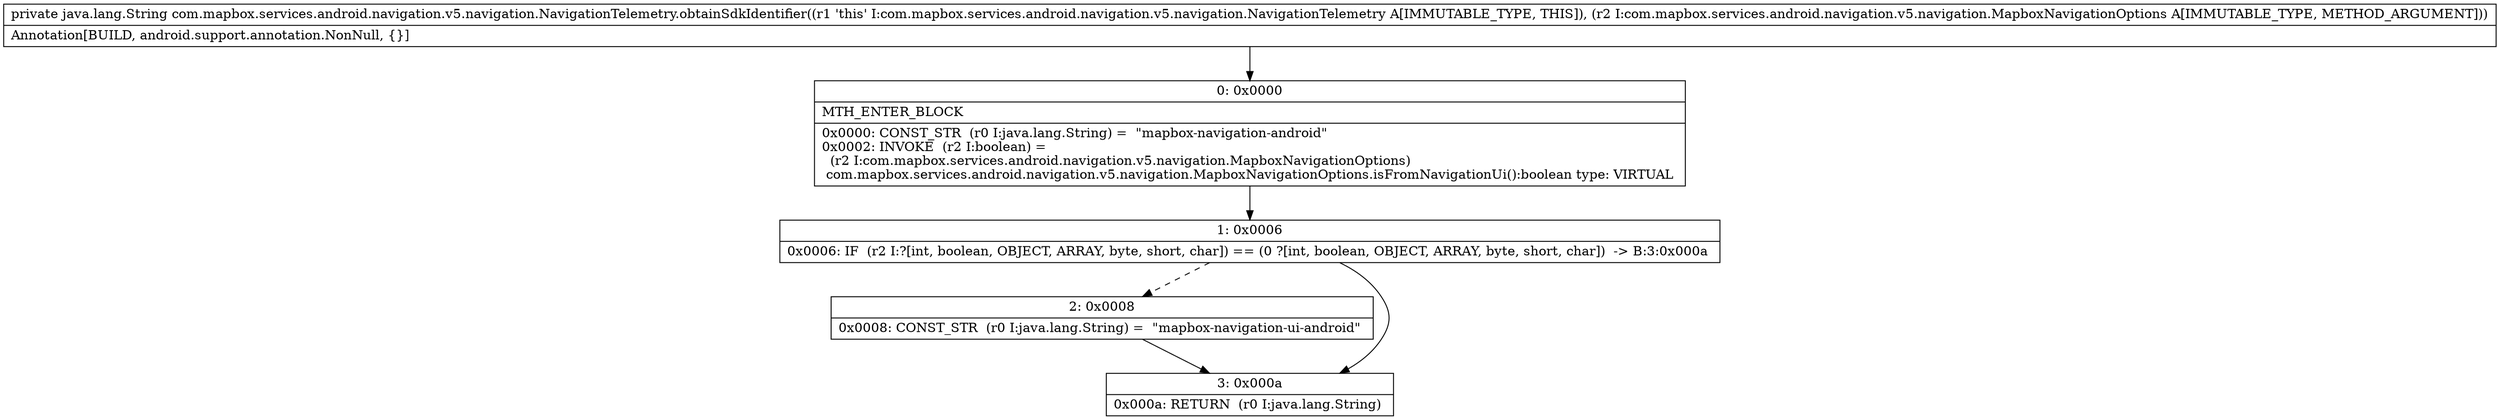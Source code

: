 digraph "CFG forcom.mapbox.services.android.navigation.v5.navigation.NavigationTelemetry.obtainSdkIdentifier(Lcom\/mapbox\/services\/android\/navigation\/v5\/navigation\/MapboxNavigationOptions;)Ljava\/lang\/String;" {
Node_0 [shape=record,label="{0\:\ 0x0000|MTH_ENTER_BLOCK\l|0x0000: CONST_STR  (r0 I:java.lang.String) =  \"mapbox\-navigation\-android\" \l0x0002: INVOKE  (r2 I:boolean) = \l  (r2 I:com.mapbox.services.android.navigation.v5.navigation.MapboxNavigationOptions)\l com.mapbox.services.android.navigation.v5.navigation.MapboxNavigationOptions.isFromNavigationUi():boolean type: VIRTUAL \l}"];
Node_1 [shape=record,label="{1\:\ 0x0006|0x0006: IF  (r2 I:?[int, boolean, OBJECT, ARRAY, byte, short, char]) == (0 ?[int, boolean, OBJECT, ARRAY, byte, short, char])  \-\> B:3:0x000a \l}"];
Node_2 [shape=record,label="{2\:\ 0x0008|0x0008: CONST_STR  (r0 I:java.lang.String) =  \"mapbox\-navigation\-ui\-android\" \l}"];
Node_3 [shape=record,label="{3\:\ 0x000a|0x000a: RETURN  (r0 I:java.lang.String) \l}"];
MethodNode[shape=record,label="{private java.lang.String com.mapbox.services.android.navigation.v5.navigation.NavigationTelemetry.obtainSdkIdentifier((r1 'this' I:com.mapbox.services.android.navigation.v5.navigation.NavigationTelemetry A[IMMUTABLE_TYPE, THIS]), (r2 I:com.mapbox.services.android.navigation.v5.navigation.MapboxNavigationOptions A[IMMUTABLE_TYPE, METHOD_ARGUMENT]))  | Annotation[BUILD, android.support.annotation.NonNull, \{\}]\l}"];
MethodNode -> Node_0;
Node_0 -> Node_1;
Node_1 -> Node_2[style=dashed];
Node_1 -> Node_3;
Node_2 -> Node_3;
}

